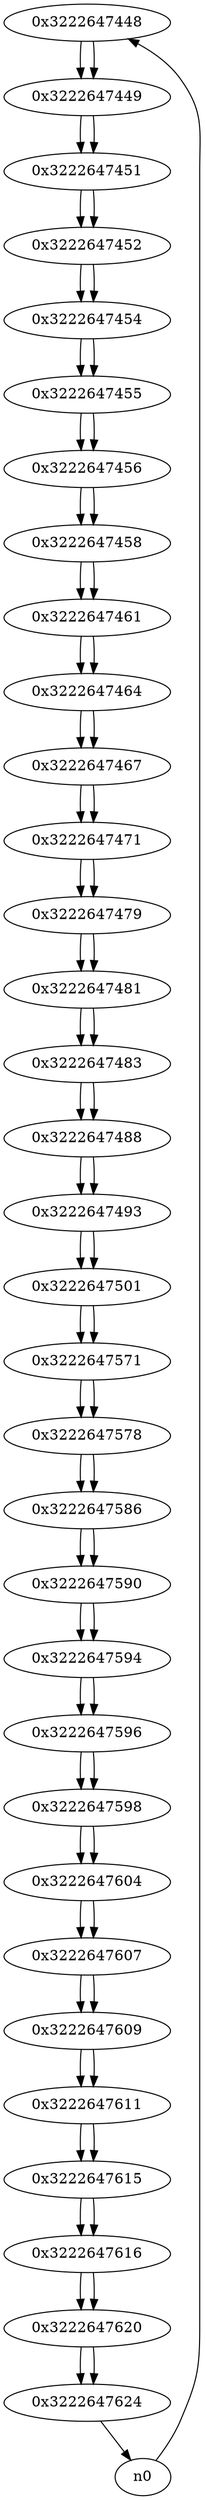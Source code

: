 digraph G{
/* nodes */
  n1 [label="0x3222647448"]
  n2 [label="0x3222647449"]
  n3 [label="0x3222647451"]
  n4 [label="0x3222647452"]
  n5 [label="0x3222647454"]
  n6 [label="0x3222647455"]
  n7 [label="0x3222647456"]
  n8 [label="0x3222647458"]
  n9 [label="0x3222647461"]
  n10 [label="0x3222647464"]
  n11 [label="0x3222647467"]
  n12 [label="0x3222647471"]
  n13 [label="0x3222647479"]
  n14 [label="0x3222647481"]
  n15 [label="0x3222647483"]
  n16 [label="0x3222647488"]
  n17 [label="0x3222647493"]
  n18 [label="0x3222647501"]
  n19 [label="0x3222647571"]
  n20 [label="0x3222647578"]
  n21 [label="0x3222647586"]
  n22 [label="0x3222647590"]
  n23 [label="0x3222647594"]
  n24 [label="0x3222647596"]
  n25 [label="0x3222647598"]
  n26 [label="0x3222647604"]
  n27 [label="0x3222647607"]
  n28 [label="0x3222647609"]
  n29 [label="0x3222647611"]
  n30 [label="0x3222647615"]
  n31 [label="0x3222647616"]
  n32 [label="0x3222647620"]
  n33 [label="0x3222647624"]
/* edges */
n1 -> n2;
n0 -> n1;
n2 -> n3;
n1 -> n2;
n3 -> n4;
n2 -> n3;
n4 -> n5;
n3 -> n4;
n5 -> n6;
n4 -> n5;
n6 -> n7;
n5 -> n6;
n7 -> n8;
n6 -> n7;
n8 -> n9;
n7 -> n8;
n9 -> n10;
n8 -> n9;
n10 -> n11;
n9 -> n10;
n11 -> n12;
n10 -> n11;
n12 -> n13;
n11 -> n12;
n13 -> n14;
n12 -> n13;
n14 -> n15;
n13 -> n14;
n15 -> n16;
n14 -> n15;
n16 -> n17;
n15 -> n16;
n17 -> n18;
n16 -> n17;
n18 -> n19;
n17 -> n18;
n19 -> n20;
n18 -> n19;
n20 -> n21;
n19 -> n20;
n21 -> n22;
n20 -> n21;
n22 -> n23;
n21 -> n22;
n23 -> n24;
n22 -> n23;
n24 -> n25;
n23 -> n24;
n25 -> n26;
n24 -> n25;
n26 -> n27;
n25 -> n26;
n27 -> n28;
n26 -> n27;
n28 -> n29;
n27 -> n28;
n29 -> n30;
n28 -> n29;
n30 -> n31;
n29 -> n30;
n31 -> n32;
n30 -> n31;
n32 -> n33;
n31 -> n32;
n33 -> n0;
n32 -> n33;
}
